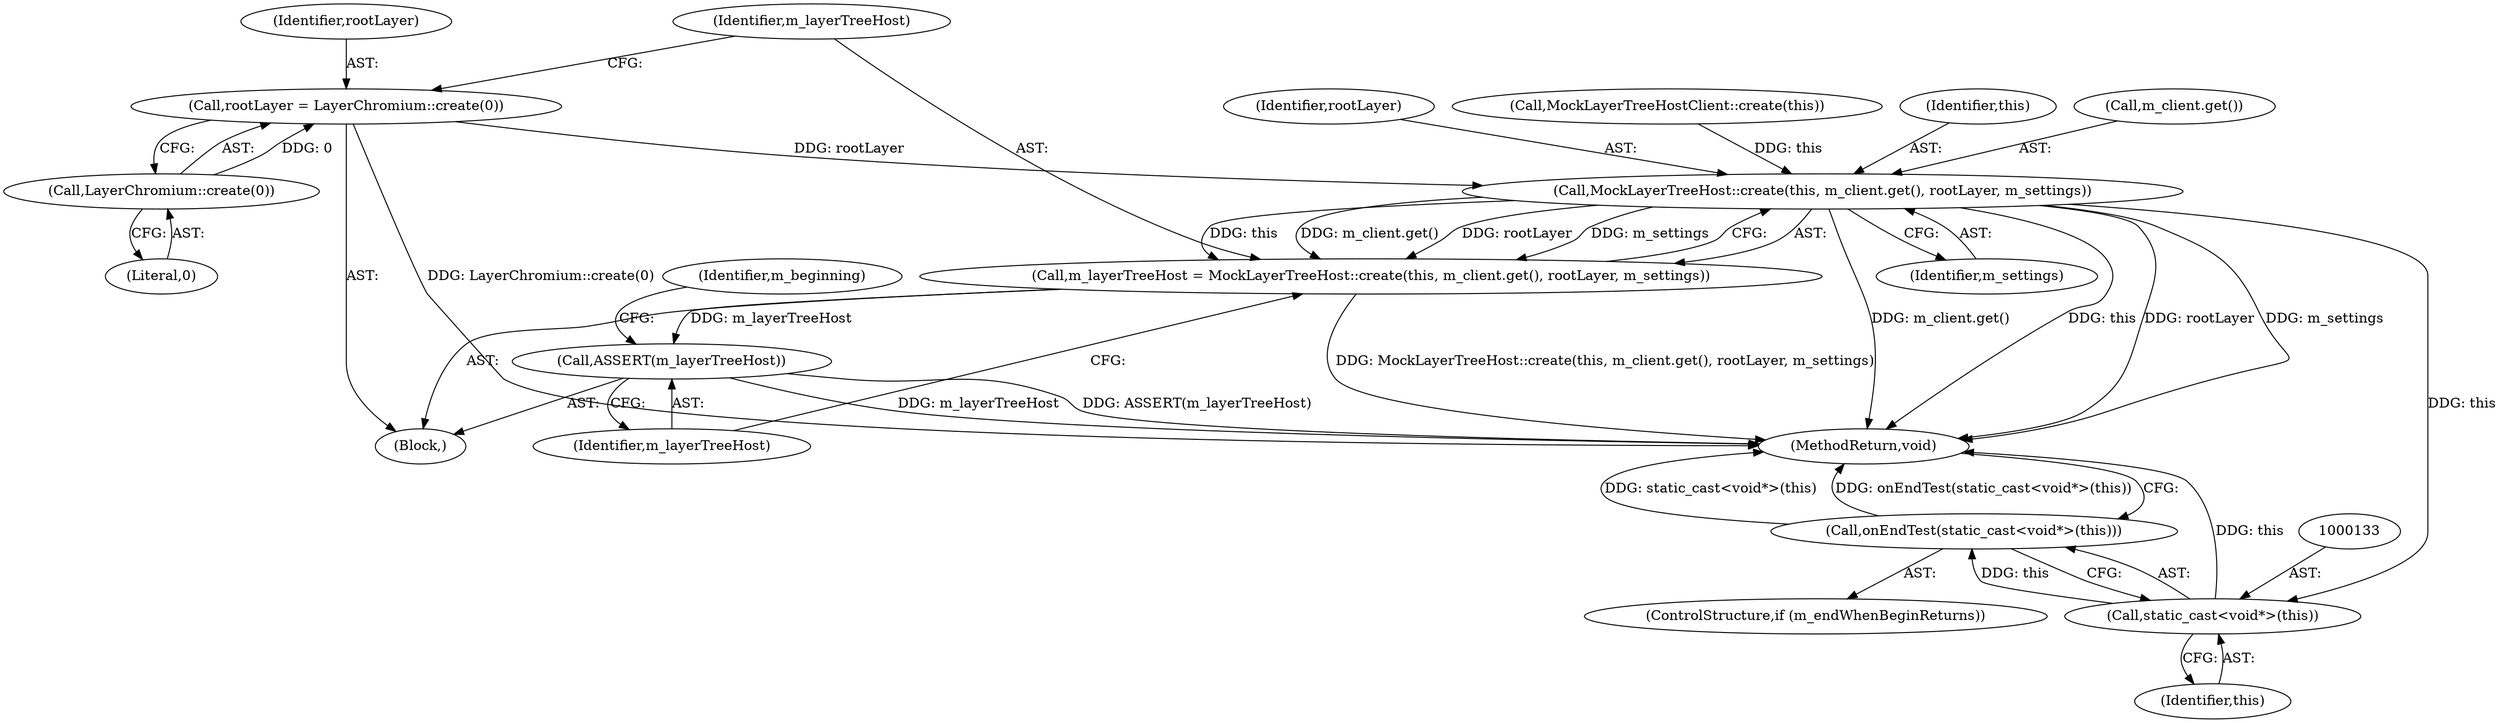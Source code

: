 digraph "0_Chrome_88c4913f11967abfd08a8b22b4423710322ac49b_5@API" {
"1000109" [label="(Call,rootLayer = LayerChromium::create(0))"];
"1000111" [label="(Call,LayerChromium::create(0))"];
"1000115" [label="(Call,MockLayerTreeHost::create(this, m_client.get(), rootLayer, m_settings))"];
"1000113" [label="(Call,m_layerTreeHost = MockLayerTreeHost::create(this, m_client.get(), rootLayer, m_settings))"];
"1000120" [label="(Call,ASSERT(m_layerTreeHost))"];
"1000132" [label="(Call,static_cast<void*>(this))"];
"1000131" [label="(Call,onEndTest(static_cast<void*>(this)))"];
"1000120" [label="(Call,ASSERT(m_layerTreeHost))"];
"1000109" [label="(Call,rootLayer = LayerChromium::create(0))"];
"1000121" [label="(Identifier,m_layerTreeHost)"];
"1000129" [label="(ControlStructure,if (m_endWhenBeginReturns))"];
"1000101" [label="(Block,)"];
"1000118" [label="(Identifier,rootLayer)"];
"1000119" [label="(Identifier,m_settings)"];
"1000112" [label="(Literal,0)"];
"1000114" [label="(Identifier,m_layerTreeHost)"];
"1000115" [label="(Call,MockLayerTreeHost::create(this, m_client.get(), rootLayer, m_settings))"];
"1000131" [label="(Call,onEndTest(static_cast<void*>(this)))"];
"1000132" [label="(Call,static_cast<void*>(this))"];
"1000106" [label="(Call,MockLayerTreeHostClient::create(this))"];
"1000123" [label="(Identifier,m_beginning)"];
"1000116" [label="(Identifier,this)"];
"1000111" [label="(Call,LayerChromium::create(0))"];
"1000113" [label="(Call,m_layerTreeHost = MockLayerTreeHost::create(this, m_client.get(), rootLayer, m_settings))"];
"1000134" [label="(Identifier,this)"];
"1000135" [label="(MethodReturn,void)"];
"1000117" [label="(Call,m_client.get())"];
"1000110" [label="(Identifier,rootLayer)"];
"1000109" -> "1000101"  [label="AST: "];
"1000109" -> "1000111"  [label="CFG: "];
"1000110" -> "1000109"  [label="AST: "];
"1000111" -> "1000109"  [label="AST: "];
"1000114" -> "1000109"  [label="CFG: "];
"1000109" -> "1000135"  [label="DDG: LayerChromium::create(0)"];
"1000111" -> "1000109"  [label="DDG: 0"];
"1000109" -> "1000115"  [label="DDG: rootLayer"];
"1000111" -> "1000112"  [label="CFG: "];
"1000112" -> "1000111"  [label="AST: "];
"1000115" -> "1000113"  [label="AST: "];
"1000115" -> "1000119"  [label="CFG: "];
"1000116" -> "1000115"  [label="AST: "];
"1000117" -> "1000115"  [label="AST: "];
"1000118" -> "1000115"  [label="AST: "];
"1000119" -> "1000115"  [label="AST: "];
"1000113" -> "1000115"  [label="CFG: "];
"1000115" -> "1000135"  [label="DDG: m_client.get()"];
"1000115" -> "1000135"  [label="DDG: rootLayer"];
"1000115" -> "1000135"  [label="DDG: m_settings"];
"1000115" -> "1000135"  [label="DDG: this"];
"1000115" -> "1000113"  [label="DDG: this"];
"1000115" -> "1000113"  [label="DDG: m_client.get()"];
"1000115" -> "1000113"  [label="DDG: rootLayer"];
"1000115" -> "1000113"  [label="DDG: m_settings"];
"1000106" -> "1000115"  [label="DDG: this"];
"1000115" -> "1000132"  [label="DDG: this"];
"1000113" -> "1000101"  [label="AST: "];
"1000114" -> "1000113"  [label="AST: "];
"1000121" -> "1000113"  [label="CFG: "];
"1000113" -> "1000135"  [label="DDG: MockLayerTreeHost::create(this, m_client.get(), rootLayer, m_settings)"];
"1000113" -> "1000120"  [label="DDG: m_layerTreeHost"];
"1000120" -> "1000101"  [label="AST: "];
"1000120" -> "1000121"  [label="CFG: "];
"1000121" -> "1000120"  [label="AST: "];
"1000123" -> "1000120"  [label="CFG: "];
"1000120" -> "1000135"  [label="DDG: m_layerTreeHost"];
"1000120" -> "1000135"  [label="DDG: ASSERT(m_layerTreeHost)"];
"1000132" -> "1000131"  [label="AST: "];
"1000132" -> "1000134"  [label="CFG: "];
"1000133" -> "1000132"  [label="AST: "];
"1000134" -> "1000132"  [label="AST: "];
"1000131" -> "1000132"  [label="CFG: "];
"1000132" -> "1000135"  [label="DDG: this"];
"1000132" -> "1000131"  [label="DDG: this"];
"1000131" -> "1000129"  [label="AST: "];
"1000135" -> "1000131"  [label="CFG: "];
"1000131" -> "1000135"  [label="DDG: static_cast<void*>(this)"];
"1000131" -> "1000135"  [label="DDG: onEndTest(static_cast<void*>(this))"];
}
